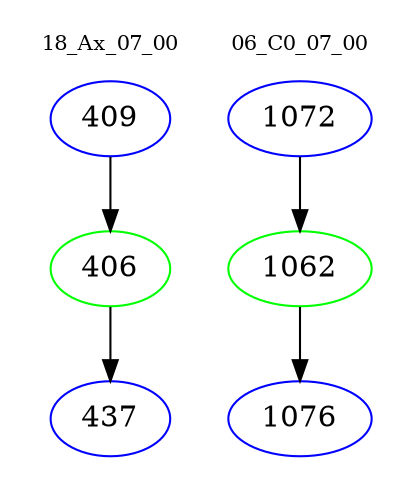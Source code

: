 digraph{
subgraph cluster_0 {
color = white
label = "18_Ax_07_00";
fontsize=10;
T0_409 [label="409", color="blue"]
T0_409 -> T0_406 [color="black"]
T0_406 [label="406", color="green"]
T0_406 -> T0_437 [color="black"]
T0_437 [label="437", color="blue"]
}
subgraph cluster_1 {
color = white
label = "06_C0_07_00";
fontsize=10;
T1_1072 [label="1072", color="blue"]
T1_1072 -> T1_1062 [color="black"]
T1_1062 [label="1062", color="green"]
T1_1062 -> T1_1076 [color="black"]
T1_1076 [label="1076", color="blue"]
}
}
